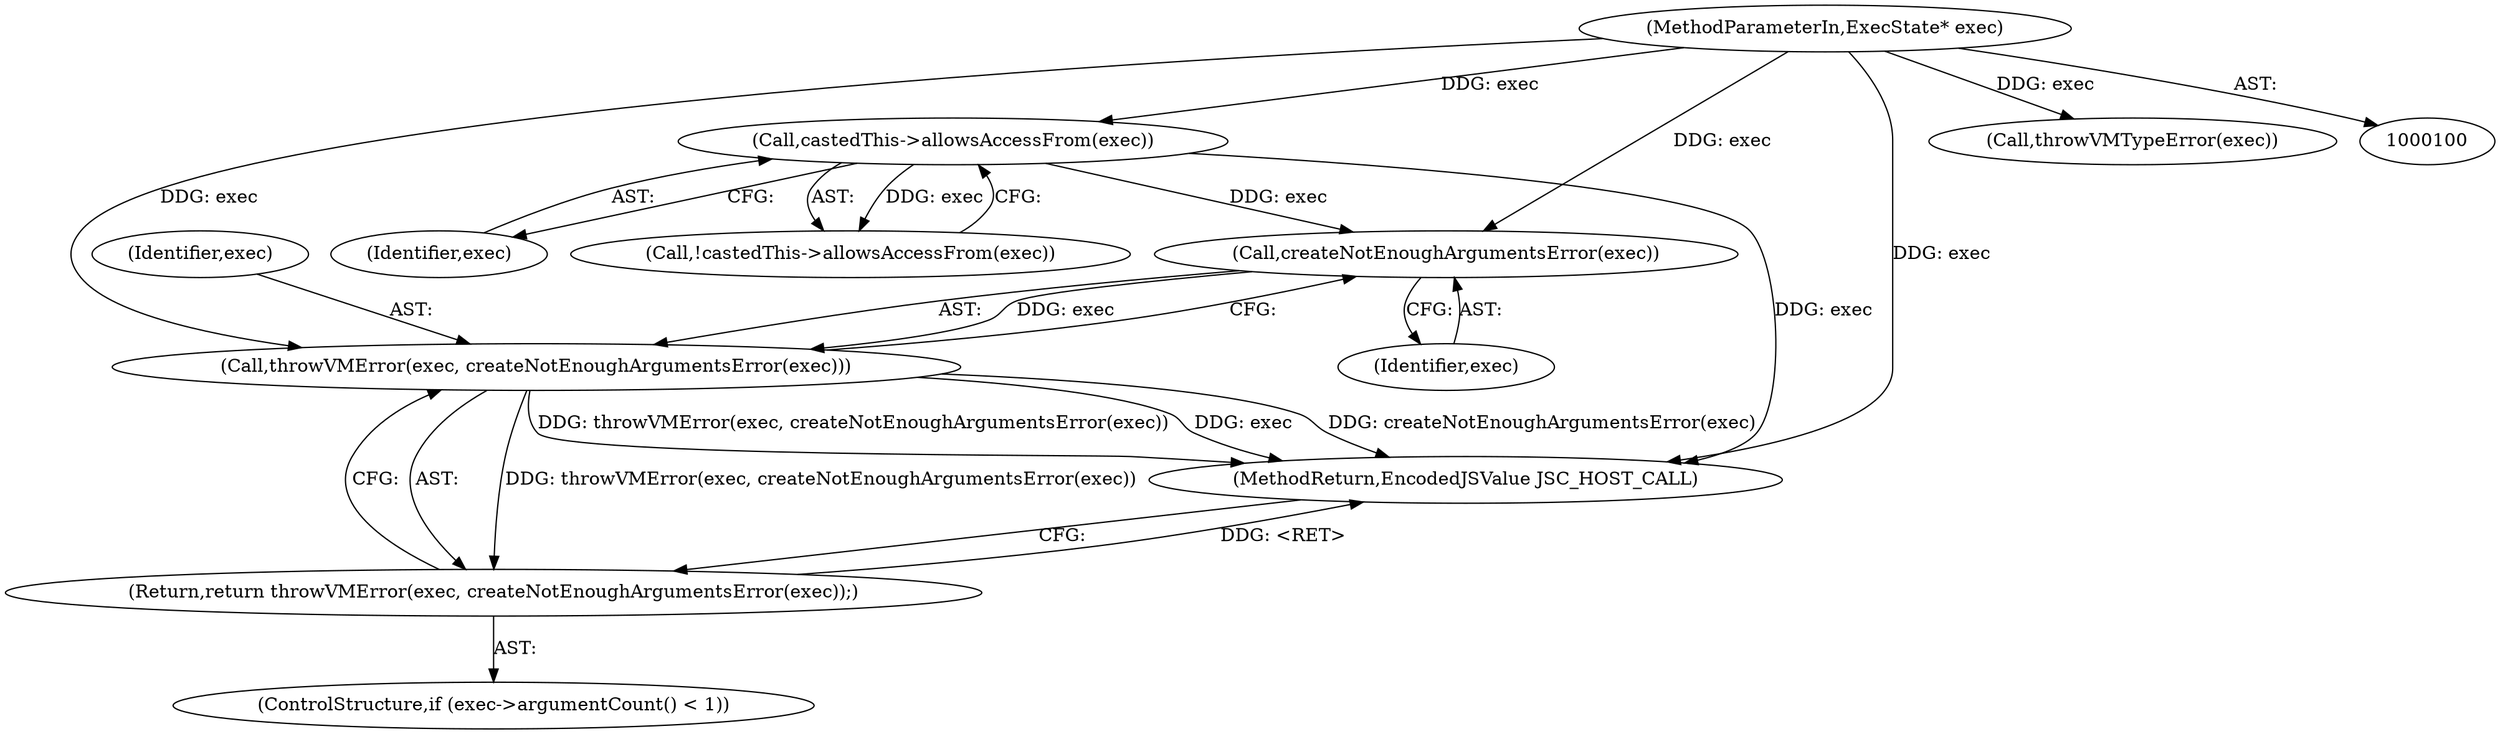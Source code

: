 digraph "0_Chrome_b944f670bb7a8a919daac497a4ea0536c954c201_9@API" {
"1000141" [label="(Call,createNotEnoughArgumentsError(exec))"];
"1000123" [label="(Call,castedThis->allowsAccessFrom(exec))"];
"1000101" [label="(MethodParameterIn,ExecState* exec)"];
"1000139" [label="(Call,throwVMError(exec, createNotEnoughArgumentsError(exec)))"];
"1000138" [label="(Return,return throwVMError(exec, createNotEnoughArgumentsError(exec));)"];
"1000154" [label="(MethodReturn,EncodedJSValue JSC_HOST_CALL)"];
"1000124" [label="(Identifier,exec)"];
"1000139" [label="(Call,throwVMError(exec, createNotEnoughArgumentsError(exec)))"];
"1000134" [label="(ControlStructure,if (exec->argumentCount() < 1))"];
"1000141" [label="(Call,createNotEnoughArgumentsError(exec))"];
"1000140" [label="(Identifier,exec)"];
"1000113" [label="(Call,throwVMTypeError(exec))"];
"1000122" [label="(Call,!castedThis->allowsAccessFrom(exec))"];
"1000142" [label="(Identifier,exec)"];
"1000101" [label="(MethodParameterIn,ExecState* exec)"];
"1000123" [label="(Call,castedThis->allowsAccessFrom(exec))"];
"1000138" [label="(Return,return throwVMError(exec, createNotEnoughArgumentsError(exec));)"];
"1000141" -> "1000139"  [label="AST: "];
"1000141" -> "1000142"  [label="CFG: "];
"1000142" -> "1000141"  [label="AST: "];
"1000139" -> "1000141"  [label="CFG: "];
"1000141" -> "1000139"  [label="DDG: exec"];
"1000123" -> "1000141"  [label="DDG: exec"];
"1000101" -> "1000141"  [label="DDG: exec"];
"1000123" -> "1000122"  [label="AST: "];
"1000123" -> "1000124"  [label="CFG: "];
"1000124" -> "1000123"  [label="AST: "];
"1000122" -> "1000123"  [label="CFG: "];
"1000123" -> "1000154"  [label="DDG: exec"];
"1000123" -> "1000122"  [label="DDG: exec"];
"1000101" -> "1000123"  [label="DDG: exec"];
"1000101" -> "1000100"  [label="AST: "];
"1000101" -> "1000154"  [label="DDG: exec"];
"1000101" -> "1000113"  [label="DDG: exec"];
"1000101" -> "1000139"  [label="DDG: exec"];
"1000139" -> "1000138"  [label="AST: "];
"1000140" -> "1000139"  [label="AST: "];
"1000138" -> "1000139"  [label="CFG: "];
"1000139" -> "1000154"  [label="DDG: createNotEnoughArgumentsError(exec)"];
"1000139" -> "1000154"  [label="DDG: throwVMError(exec, createNotEnoughArgumentsError(exec))"];
"1000139" -> "1000154"  [label="DDG: exec"];
"1000139" -> "1000138"  [label="DDG: throwVMError(exec, createNotEnoughArgumentsError(exec))"];
"1000138" -> "1000134"  [label="AST: "];
"1000154" -> "1000138"  [label="CFG: "];
"1000138" -> "1000154"  [label="DDG: <RET>"];
}
